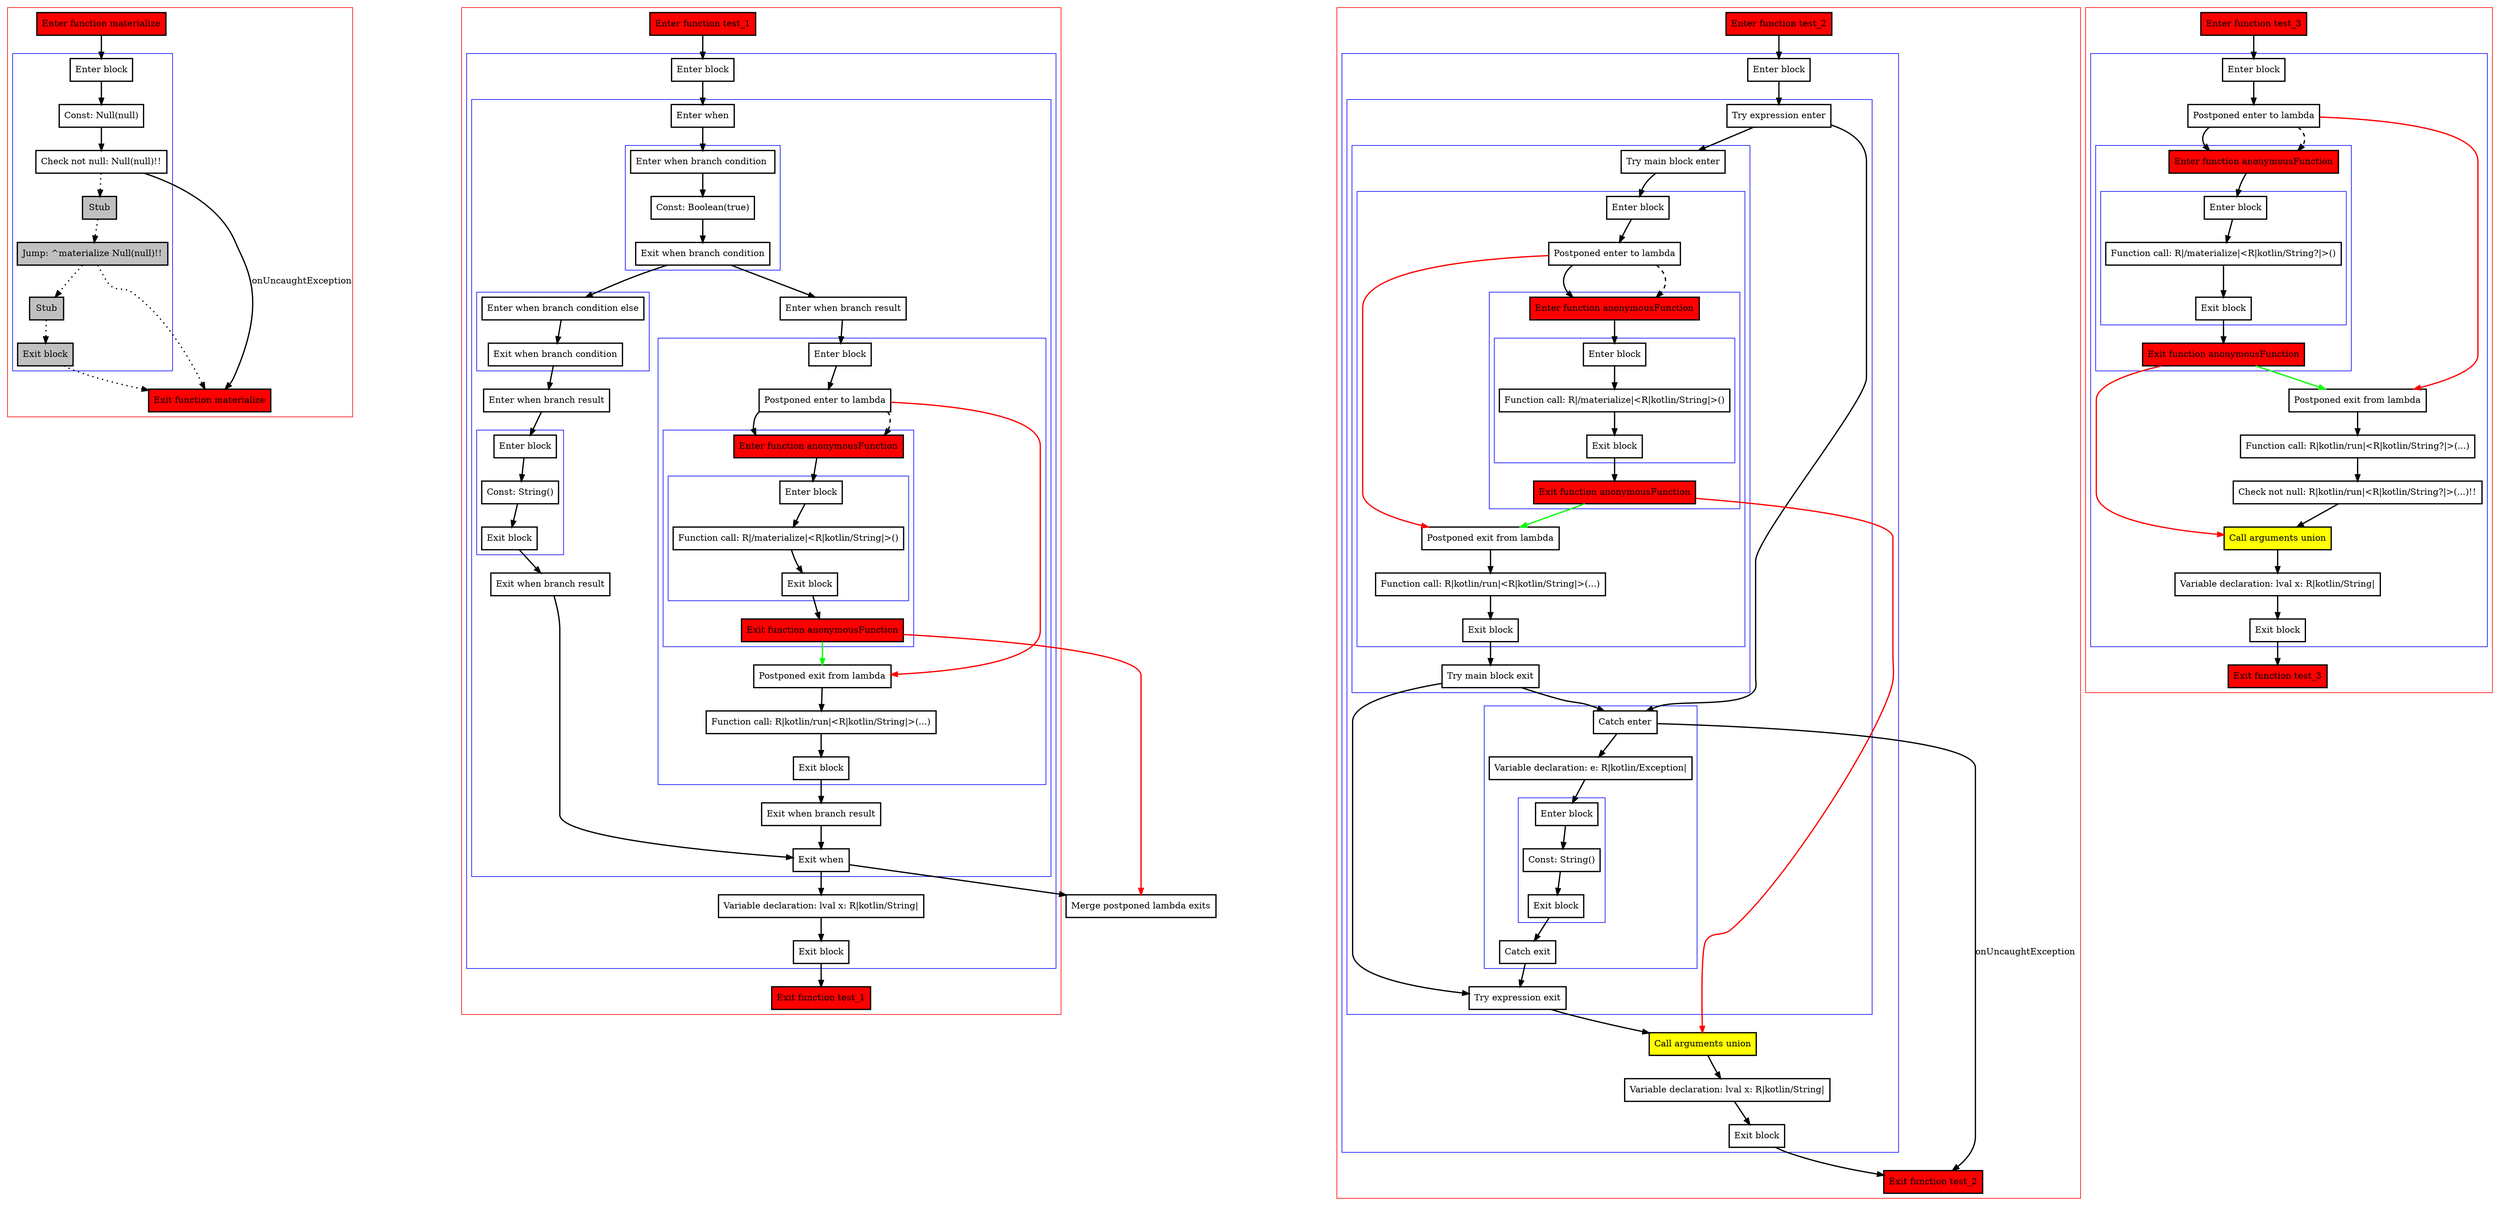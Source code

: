 digraph inplaceLambdaInControlFlowExpressions_kt {
    graph [nodesep=3]
    node [shape=box penwidth=2]
    edge [penwidth=2]

    subgraph cluster_0 {
        color=red
        0 [label="Enter function materialize" style="filled" fillcolor=red];
        subgraph cluster_1 {
            color=blue
            1 [label="Enter block"];
            2 [label="Const: Null(null)"];
            3 [label="Check not null: Null(null)!!"];
            4 [label="Stub" style="filled" fillcolor=gray];
            5 [label="Jump: ^materialize Null(null)!!" style="filled" fillcolor=gray];
            6 [label="Stub" style="filled" fillcolor=gray];
            7 [label="Exit block" style="filled" fillcolor=gray];
        }
        8 [label="Exit function materialize" style="filled" fillcolor=red];
    }
    0 -> {1};
    1 -> {2};
    2 -> {3};
    3 -> {8}    [label=onUncaughtException];
    3 -> {4} [style=dotted];
    4 -> {5} [style=dotted];
    5 -> {8 6} [style=dotted];
    6 -> {7} [style=dotted];
    7 -> {8} [style=dotted];

    subgraph cluster_2 {
        color=red
        9 [label="Enter function test_1" style="filled" fillcolor=red];
        subgraph cluster_3 {
            color=blue
            10 [label="Enter block"];
            subgraph cluster_4 {
                color=blue
                11 [label="Enter when"];
                subgraph cluster_5 {
                    color=blue
                    12 [label="Enter when branch condition "];
                    13 [label="Const: Boolean(true)"];
                    14 [label="Exit when branch condition"];
                }
                subgraph cluster_6 {
                    color=blue
                    15 [label="Enter when branch condition else"];
                    16 [label="Exit when branch condition"];
                }
                17 [label="Enter when branch result"];
                subgraph cluster_7 {
                    color=blue
                    18 [label="Enter block"];
                    19 [label="Const: String()"];
                    20 [label="Exit block"];
                }
                21 [label="Exit when branch result"];
                22 [label="Enter when branch result"];
                subgraph cluster_8 {
                    color=blue
                    23 [label="Enter block"];
                    24 [label="Postponed enter to lambda"];
                    subgraph cluster_9 {
                        color=blue
                        34 [label="Enter function anonymousFunction" style="filled" fillcolor=red];
                        subgraph cluster_10 {
                            color=blue
                            35 [label="Enter block"];
                            36 [label="Function call: R|/materialize|<R|kotlin/String|>()"];
                            37 [label="Exit block"];
                        }
                        38 [label="Exit function anonymousFunction" style="filled" fillcolor=red];
                    }
                    25 [label="Postponed exit from lambda"];
                    26 [label="Function call: R|kotlin/run|<R|kotlin/String|>(...)"];
                    27 [label="Exit block"];
                }
                28 [label="Exit when branch result"];
                29 [label="Exit when"];
            }
            30 [label="Variable declaration: lval x: R|kotlin/String|"];
            31 [label="Exit block"];
        }
        32 [label="Exit function test_1" style="filled" fillcolor=red];
    }
    33 [label="Merge postponed lambda exits"];
    9 -> {10};
    10 -> {11};
    11 -> {12};
    12 -> {13};
    13 -> {14};
    14 -> {22 15};
    15 -> {16};
    16 -> {17};
    17 -> {18};
    18 -> {19};
    19 -> {20};
    20 -> {21};
    21 -> {29};
    22 -> {23};
    23 -> {24};
    24 -> {34};
    24 -> {25} [color=red];
    24 -> {34} [style=dashed];
    25 -> {26};
    26 -> {27};
    27 -> {28};
    28 -> {29};
    29 -> {33 30};
    30 -> {31};
    31 -> {32};
    34 -> {35};
    35 -> {36};
    36 -> {37};
    37 -> {38};
    38 -> {33} [color=red];
    38 -> {25} [color=green];

    subgraph cluster_11 {
        color=red
        39 [label="Enter function test_2" style="filled" fillcolor=red];
        subgraph cluster_12 {
            color=blue
            40 [label="Enter block"];
            subgraph cluster_13 {
                color=blue
                41 [label="Try expression enter"];
                subgraph cluster_14 {
                    color=blue
                    42 [label="Try main block enter"];
                    subgraph cluster_15 {
                        color=blue
                        43 [label="Enter block"];
                        44 [label="Postponed enter to lambda"];
                        subgraph cluster_16 {
                            color=blue
                            60 [label="Enter function anonymousFunction" style="filled" fillcolor=red];
                            subgraph cluster_17 {
                                color=blue
                                61 [label="Enter block"];
                                62 [label="Function call: R|/materialize|<R|kotlin/String|>()"];
                                63 [label="Exit block"];
                            }
                            64 [label="Exit function anonymousFunction" style="filled" fillcolor=red];
                        }
                        45 [label="Postponed exit from lambda"];
                        46 [label="Function call: R|kotlin/run|<R|kotlin/String|>(...)"];
                        47 [label="Exit block"];
                    }
                    48 [label="Try main block exit"];
                }
                subgraph cluster_18 {
                    color=blue
                    49 [label="Catch enter"];
                    50 [label="Variable declaration: e: R|kotlin/Exception|"];
                    subgraph cluster_19 {
                        color=blue
                        51 [label="Enter block"];
                        52 [label="Const: String()"];
                        53 [label="Exit block"];
                    }
                    54 [label="Catch exit"];
                }
                55 [label="Try expression exit"];
            }
            56 [label="Call arguments union" style="filled" fillcolor=yellow];
            57 [label="Variable declaration: lval x: R|kotlin/String|"];
            58 [label="Exit block"];
        }
        59 [label="Exit function test_2" style="filled" fillcolor=red];
    }
    39 -> {40};
    40 -> {41};
    41 -> {42 49};
    42 -> {43};
    43 -> {44};
    44 -> {60};
    44 -> {45} [color=red];
    44 -> {60} [style=dashed];
    45 -> {46};
    46 -> {47};
    47 -> {48};
    48 -> {55 49};
    49 -> {50};
    49 -> {59}    [label=onUncaughtException];
    50 -> {51};
    51 -> {52};
    52 -> {53};
    53 -> {54};
    54 -> {55};
    55 -> {56};
    56 -> {57};
    57 -> {58};
    58 -> {59};
    60 -> {61};
    61 -> {62};
    62 -> {63};
    63 -> {64};
    64 -> {56} [color=red];
    64 -> {45} [color=green];

    subgraph cluster_20 {
        color=red
        65 [label="Enter function test_3" style="filled" fillcolor=red];
        subgraph cluster_21 {
            color=blue
            66 [label="Enter block"];
            67 [label="Postponed enter to lambda"];
            subgraph cluster_22 {
                color=blue
                75 [label="Enter function anonymousFunction" style="filled" fillcolor=red];
                subgraph cluster_23 {
                    color=blue
                    76 [label="Enter block"];
                    77 [label="Function call: R|/materialize|<R|kotlin/String?|>()"];
                    78 [label="Exit block"];
                }
                79 [label="Exit function anonymousFunction" style="filled" fillcolor=red];
            }
            68 [label="Postponed exit from lambda"];
            69 [label="Function call: R|kotlin/run|<R|kotlin/String?|>(...)"];
            70 [label="Check not null: R|kotlin/run|<R|kotlin/String?|>(...)!!"];
            71 [label="Call arguments union" style="filled" fillcolor=yellow];
            72 [label="Variable declaration: lval x: R|kotlin/String|"];
            73 [label="Exit block"];
        }
        74 [label="Exit function test_3" style="filled" fillcolor=red];
    }
    65 -> {66};
    66 -> {67};
    67 -> {75};
    67 -> {68} [color=red];
    67 -> {75} [style=dashed];
    68 -> {69};
    69 -> {70};
    70 -> {71};
    71 -> {72};
    72 -> {73};
    73 -> {74};
    75 -> {76};
    76 -> {77};
    77 -> {78};
    78 -> {79};
    79 -> {71} [color=red];
    79 -> {68} [color=green];

}
